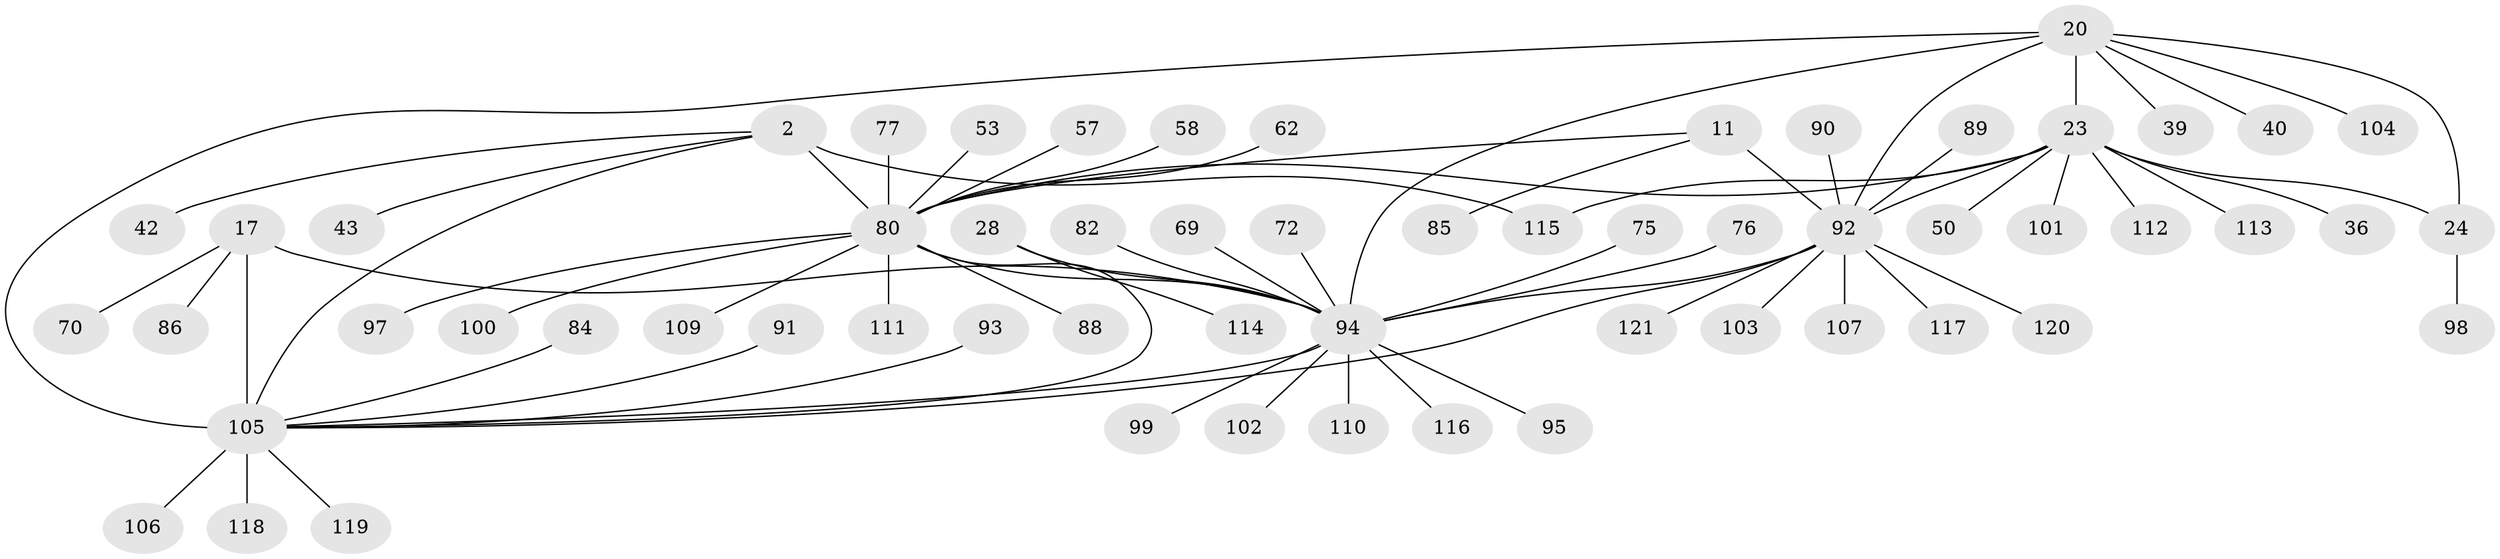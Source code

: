 // original degree distribution, {7: 0.01652892561983471, 8: 0.024793388429752067, 9: 0.08264462809917356, 10: 0.03305785123966942, 6: 0.04132231404958678, 12: 0.008264462809917356, 13: 0.024793388429752067, 5: 0.01652892561983471, 3: 0.04132231404958678, 2: 0.09917355371900827, 1: 0.6115702479338843}
// Generated by graph-tools (version 1.1) at 2025/55/03/09/25 04:55:55]
// undirected, 60 vertices, 70 edges
graph export_dot {
graph [start="1"]
  node [color=gray90,style=filled];
  2 [super="+1"];
  11 [super="+9"];
  17 [super="+15"];
  20 [super="+19"];
  23 [super="+21"];
  24 [super="+22"];
  28 [super="+27"];
  36;
  39;
  40;
  42;
  43;
  50;
  53;
  57;
  58;
  62;
  69;
  70;
  72;
  75;
  76;
  77;
  80 [super="+34+6+64+35"];
  82;
  84;
  85;
  86;
  88;
  89;
  90;
  91;
  92 [super="+73+79+87"];
  93 [super="+31+63"];
  94 [super="+49+83+30+37+51+59"];
  95;
  97;
  98;
  99;
  100;
  101;
  102 [super="+32"];
  103;
  104;
  105 [super="+96+65+67+16+46+74+78"];
  106;
  107;
  109 [super="+44"];
  110;
  111;
  112;
  113;
  114;
  115 [super="+71"];
  116 [super="+108"];
  117;
  118;
  119;
  120;
  121;
  2 -- 43;
  2 -- 42;
  2 -- 115;
  2 -- 80 [weight=8];
  2 -- 105 [weight=2];
  11 -- 85;
  11 -- 80;
  11 -- 92 [weight=8];
  17 -- 86;
  17 -- 70;
  17 -- 94;
  17 -- 105 [weight=8];
  20 -- 23 [weight=4];
  20 -- 24 [weight=4];
  20 -- 39;
  20 -- 104;
  20 -- 40;
  20 -- 94 [weight=3];
  20 -- 92;
  20 -- 105;
  23 -- 24 [weight=4];
  23 -- 36;
  23 -- 101;
  23 -- 112;
  23 -- 113;
  23 -- 50;
  23 -- 115;
  23 -- 80 [weight=2];
  23 -- 92;
  24 -- 98;
  28 -- 114;
  28 -- 94 [weight=8];
  53 -- 80;
  57 -- 80;
  58 -- 80;
  62 -- 80;
  69 -- 94;
  72 -- 94;
  75 -- 94;
  76 -- 94;
  77 -- 80;
  80 -- 94 [weight=2];
  80 -- 105;
  80 -- 109;
  80 -- 97;
  80 -- 100;
  80 -- 111;
  80 -- 88;
  82 -- 94;
  84 -- 105;
  89 -- 92;
  90 -- 92;
  91 -- 105;
  92 -- 94 [weight=2];
  92 -- 103;
  92 -- 107;
  92 -- 117;
  92 -- 120;
  92 -- 121;
  92 -- 105;
  93 -- 105;
  94 -- 99;
  94 -- 102;
  94 -- 110;
  94 -- 116;
  94 -- 95;
  94 -- 105;
  105 -- 106;
  105 -- 118;
  105 -- 119;
}
